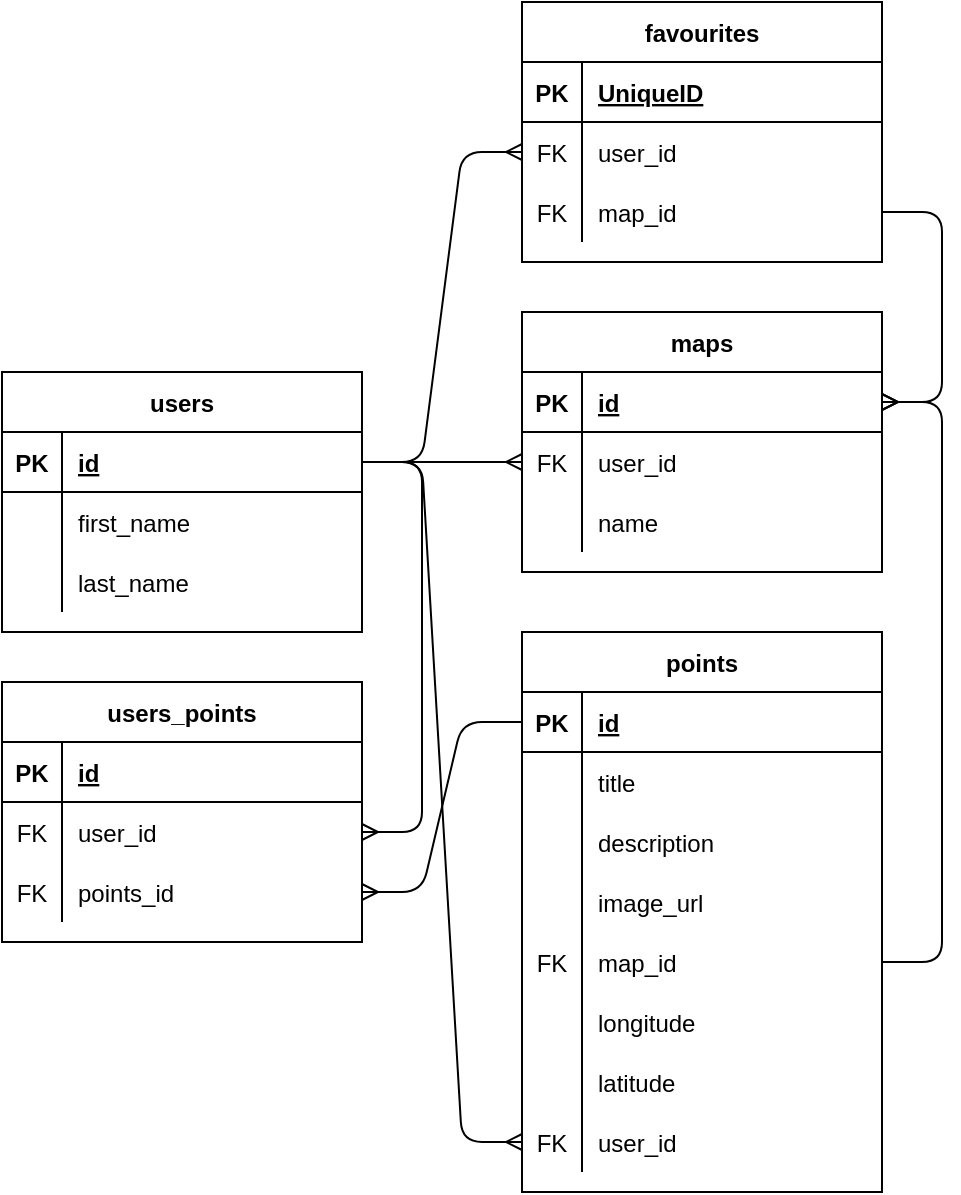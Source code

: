<mxfile version="14.1.8" type="github">
  <diagram id="R2lEEEUBdFMjLlhIrx00" name="Page-1">
    <mxGraphModel dx="579" dy="676" grid="1" gridSize="10" guides="1" tooltips="1" connect="1" arrows="1" fold="1" page="1" pageScale="1" pageWidth="850" pageHeight="1100" math="0" shadow="0" extFonts="Permanent Marker^https://fonts.googleapis.com/css?family=Permanent+Marker">
      <root>
        <mxCell id="0" />
        <mxCell id="1" parent="0" />
        <mxCell id="5aGVPmyujBnJCGXoLRqb-15" value="maps" style="shape=table;startSize=30;container=1;collapsible=1;childLayout=tableLayout;fixedRows=1;rowLines=0;fontStyle=1;align=center;resizeLast=1;" parent="1" vertex="1">
          <mxGeometry x="450" y="445" width="180" height="130" as="geometry" />
        </mxCell>
        <mxCell id="5aGVPmyujBnJCGXoLRqb-16" value="" style="shape=partialRectangle;collapsible=0;dropTarget=0;pointerEvents=0;fillColor=none;top=0;left=0;bottom=1;right=0;points=[[0,0.5],[1,0.5]];portConstraint=eastwest;" parent="5aGVPmyujBnJCGXoLRqb-15" vertex="1">
          <mxGeometry y="30" width="180" height="30" as="geometry" />
        </mxCell>
        <mxCell id="5aGVPmyujBnJCGXoLRqb-17" value="PK" style="shape=partialRectangle;connectable=0;fillColor=none;top=0;left=0;bottom=0;right=0;fontStyle=1;overflow=hidden;" parent="5aGVPmyujBnJCGXoLRqb-16" vertex="1">
          <mxGeometry width="30" height="30" as="geometry" />
        </mxCell>
        <mxCell id="5aGVPmyujBnJCGXoLRqb-18" value="id" style="shape=partialRectangle;connectable=0;fillColor=none;top=0;left=0;bottom=0;right=0;align=left;spacingLeft=6;fontStyle=5;overflow=hidden;" parent="5aGVPmyujBnJCGXoLRqb-16" vertex="1">
          <mxGeometry x="30" width="150" height="30" as="geometry" />
        </mxCell>
        <mxCell id="5aGVPmyujBnJCGXoLRqb-19" value="" style="shape=partialRectangle;collapsible=0;dropTarget=0;pointerEvents=0;fillColor=none;top=0;left=0;bottom=0;right=0;points=[[0,0.5],[1,0.5]];portConstraint=eastwest;" parent="5aGVPmyujBnJCGXoLRqb-15" vertex="1">
          <mxGeometry y="60" width="180" height="30" as="geometry" />
        </mxCell>
        <mxCell id="5aGVPmyujBnJCGXoLRqb-20" value="FK" style="shape=partialRectangle;connectable=0;fillColor=none;top=0;left=0;bottom=0;right=0;editable=1;overflow=hidden;" parent="5aGVPmyujBnJCGXoLRqb-19" vertex="1">
          <mxGeometry width="30" height="30" as="geometry" />
        </mxCell>
        <mxCell id="5aGVPmyujBnJCGXoLRqb-21" value="user_id" style="shape=partialRectangle;connectable=0;fillColor=none;top=0;left=0;bottom=0;right=0;align=left;spacingLeft=6;overflow=hidden;" parent="5aGVPmyujBnJCGXoLRqb-19" vertex="1">
          <mxGeometry x="30" width="150" height="30" as="geometry" />
        </mxCell>
        <mxCell id="5aGVPmyujBnJCGXoLRqb-22" value="" style="shape=partialRectangle;collapsible=0;dropTarget=0;pointerEvents=0;fillColor=none;top=0;left=0;bottom=0;right=0;points=[[0,0.5],[1,0.5]];portConstraint=eastwest;" parent="5aGVPmyujBnJCGXoLRqb-15" vertex="1">
          <mxGeometry y="90" width="180" height="30" as="geometry" />
        </mxCell>
        <mxCell id="5aGVPmyujBnJCGXoLRqb-23" value="" style="shape=partialRectangle;connectable=0;fillColor=none;top=0;left=0;bottom=0;right=0;editable=1;overflow=hidden;" parent="5aGVPmyujBnJCGXoLRqb-22" vertex="1">
          <mxGeometry width="30" height="30" as="geometry" />
        </mxCell>
        <mxCell id="5aGVPmyujBnJCGXoLRqb-24" value="name" style="shape=partialRectangle;connectable=0;fillColor=none;top=0;left=0;bottom=0;right=0;align=left;spacingLeft=6;overflow=hidden;" parent="5aGVPmyujBnJCGXoLRqb-22" vertex="1">
          <mxGeometry x="30" width="150" height="30" as="geometry" />
        </mxCell>
        <mxCell id="5aGVPmyujBnJCGXoLRqb-28" value="users" style="shape=table;startSize=30;container=1;collapsible=1;childLayout=tableLayout;fixedRows=1;rowLines=0;fontStyle=1;align=center;resizeLast=1;" parent="1" vertex="1">
          <mxGeometry x="190" y="475" width="180" height="130" as="geometry" />
        </mxCell>
        <mxCell id="5aGVPmyujBnJCGXoLRqb-29" value="" style="shape=partialRectangle;collapsible=0;dropTarget=0;pointerEvents=0;fillColor=none;top=0;left=0;bottom=1;right=0;points=[[0,0.5],[1,0.5]];portConstraint=eastwest;" parent="5aGVPmyujBnJCGXoLRqb-28" vertex="1">
          <mxGeometry y="30" width="180" height="30" as="geometry" />
        </mxCell>
        <mxCell id="5aGVPmyujBnJCGXoLRqb-30" value="PK" style="shape=partialRectangle;connectable=0;fillColor=none;top=0;left=0;bottom=0;right=0;fontStyle=1;overflow=hidden;" parent="5aGVPmyujBnJCGXoLRqb-29" vertex="1">
          <mxGeometry width="30" height="30" as="geometry" />
        </mxCell>
        <mxCell id="5aGVPmyujBnJCGXoLRqb-31" value="id" style="shape=partialRectangle;connectable=0;fillColor=none;top=0;left=0;bottom=0;right=0;align=left;spacingLeft=6;fontStyle=5;overflow=hidden;" parent="5aGVPmyujBnJCGXoLRqb-29" vertex="1">
          <mxGeometry x="30" width="150" height="30" as="geometry" />
        </mxCell>
        <mxCell id="5aGVPmyujBnJCGXoLRqb-32" value="" style="shape=partialRectangle;collapsible=0;dropTarget=0;pointerEvents=0;fillColor=none;top=0;left=0;bottom=0;right=0;points=[[0,0.5],[1,0.5]];portConstraint=eastwest;" parent="5aGVPmyujBnJCGXoLRqb-28" vertex="1">
          <mxGeometry y="60" width="180" height="30" as="geometry" />
        </mxCell>
        <mxCell id="5aGVPmyujBnJCGXoLRqb-33" value="" style="shape=partialRectangle;connectable=0;fillColor=none;top=0;left=0;bottom=0;right=0;editable=1;overflow=hidden;" parent="5aGVPmyujBnJCGXoLRqb-32" vertex="1">
          <mxGeometry width="30" height="30" as="geometry" />
        </mxCell>
        <mxCell id="5aGVPmyujBnJCGXoLRqb-34" value="first_name" style="shape=partialRectangle;connectable=0;fillColor=none;top=0;left=0;bottom=0;right=0;align=left;spacingLeft=6;overflow=hidden;" parent="5aGVPmyujBnJCGXoLRqb-32" vertex="1">
          <mxGeometry x="30" width="150" height="30" as="geometry" />
        </mxCell>
        <mxCell id="5aGVPmyujBnJCGXoLRqb-78" value="" style="shape=partialRectangle;collapsible=0;dropTarget=0;pointerEvents=0;fillColor=none;top=0;left=0;bottom=0;right=0;points=[[0,0.5],[1,0.5]];portConstraint=eastwest;" parent="5aGVPmyujBnJCGXoLRqb-28" vertex="1">
          <mxGeometry y="90" width="180" height="30" as="geometry" />
        </mxCell>
        <mxCell id="5aGVPmyujBnJCGXoLRqb-79" value="" style="shape=partialRectangle;connectable=0;fillColor=none;top=0;left=0;bottom=0;right=0;editable=1;overflow=hidden;" parent="5aGVPmyujBnJCGXoLRqb-78" vertex="1">
          <mxGeometry width="30" height="30" as="geometry" />
        </mxCell>
        <mxCell id="5aGVPmyujBnJCGXoLRqb-80" value="last_name" style="shape=partialRectangle;connectable=0;fillColor=none;top=0;left=0;bottom=0;right=0;align=left;spacingLeft=6;overflow=hidden;" parent="5aGVPmyujBnJCGXoLRqb-78" vertex="1">
          <mxGeometry x="30" width="150" height="30" as="geometry" />
        </mxCell>
        <mxCell id="5aGVPmyujBnJCGXoLRqb-41" value="favourites" style="shape=table;startSize=30;container=1;collapsible=1;childLayout=tableLayout;fixedRows=1;rowLines=0;fontStyle=1;align=center;resizeLast=1;" parent="1" vertex="1">
          <mxGeometry x="450" y="290" width="180" height="130" as="geometry" />
        </mxCell>
        <mxCell id="5aGVPmyujBnJCGXoLRqb-42" value="" style="shape=partialRectangle;collapsible=0;dropTarget=0;pointerEvents=0;fillColor=none;top=0;left=0;bottom=1;right=0;points=[[0,0.5],[1,0.5]];portConstraint=eastwest;" parent="5aGVPmyujBnJCGXoLRqb-41" vertex="1">
          <mxGeometry y="30" width="180" height="30" as="geometry" />
        </mxCell>
        <mxCell id="5aGVPmyujBnJCGXoLRqb-43" value="PK" style="shape=partialRectangle;connectable=0;fillColor=none;top=0;left=0;bottom=0;right=0;fontStyle=1;overflow=hidden;" parent="5aGVPmyujBnJCGXoLRqb-42" vertex="1">
          <mxGeometry width="30" height="30" as="geometry" />
        </mxCell>
        <mxCell id="5aGVPmyujBnJCGXoLRqb-44" value="UniqueID" style="shape=partialRectangle;connectable=0;fillColor=none;top=0;left=0;bottom=0;right=0;align=left;spacingLeft=6;fontStyle=5;overflow=hidden;" parent="5aGVPmyujBnJCGXoLRqb-42" vertex="1">
          <mxGeometry x="30" width="150" height="30" as="geometry" />
        </mxCell>
        <mxCell id="5aGVPmyujBnJCGXoLRqb-45" value="" style="shape=partialRectangle;collapsible=0;dropTarget=0;pointerEvents=0;fillColor=none;top=0;left=0;bottom=0;right=0;points=[[0,0.5],[1,0.5]];portConstraint=eastwest;" parent="5aGVPmyujBnJCGXoLRqb-41" vertex="1">
          <mxGeometry y="60" width="180" height="30" as="geometry" />
        </mxCell>
        <mxCell id="5aGVPmyujBnJCGXoLRqb-46" value="FK" style="shape=partialRectangle;connectable=0;fillColor=none;top=0;left=0;bottom=0;right=0;editable=1;overflow=hidden;" parent="5aGVPmyujBnJCGXoLRqb-45" vertex="1">
          <mxGeometry width="30" height="30" as="geometry" />
        </mxCell>
        <mxCell id="5aGVPmyujBnJCGXoLRqb-47" value="user_id" style="shape=partialRectangle;connectable=0;fillColor=none;top=0;left=0;bottom=0;right=0;align=left;spacingLeft=6;overflow=hidden;" parent="5aGVPmyujBnJCGXoLRqb-45" vertex="1">
          <mxGeometry x="30" width="150" height="30" as="geometry" />
        </mxCell>
        <mxCell id="5aGVPmyujBnJCGXoLRqb-48" value="" style="shape=partialRectangle;collapsible=0;dropTarget=0;pointerEvents=0;fillColor=none;top=0;left=0;bottom=0;right=0;points=[[0,0.5],[1,0.5]];portConstraint=eastwest;" parent="5aGVPmyujBnJCGXoLRqb-41" vertex="1">
          <mxGeometry y="90" width="180" height="30" as="geometry" />
        </mxCell>
        <mxCell id="5aGVPmyujBnJCGXoLRqb-49" value="FK" style="shape=partialRectangle;connectable=0;fillColor=none;top=0;left=0;bottom=0;right=0;editable=1;overflow=hidden;" parent="5aGVPmyujBnJCGXoLRqb-48" vertex="1">
          <mxGeometry width="30" height="30" as="geometry" />
        </mxCell>
        <mxCell id="5aGVPmyujBnJCGXoLRqb-50" value="map_id" style="shape=partialRectangle;connectable=0;fillColor=none;top=0;left=0;bottom=0;right=0;align=left;spacingLeft=6;overflow=hidden;" parent="5aGVPmyujBnJCGXoLRqb-48" vertex="1">
          <mxGeometry x="30" width="150" height="30" as="geometry" />
        </mxCell>
        <mxCell id="5aGVPmyujBnJCGXoLRqb-54" value="points" style="shape=table;startSize=30;container=1;collapsible=1;childLayout=tableLayout;fixedRows=1;rowLines=0;fontStyle=1;align=center;resizeLast=1;" parent="1" vertex="1">
          <mxGeometry x="450" y="605" width="180" height="280" as="geometry" />
        </mxCell>
        <mxCell id="5aGVPmyujBnJCGXoLRqb-55" value="" style="shape=partialRectangle;collapsible=0;dropTarget=0;pointerEvents=0;fillColor=none;top=0;left=0;bottom=1;right=0;points=[[0,0.5],[1,0.5]];portConstraint=eastwest;" parent="5aGVPmyujBnJCGXoLRqb-54" vertex="1">
          <mxGeometry y="30" width="180" height="30" as="geometry" />
        </mxCell>
        <mxCell id="5aGVPmyujBnJCGXoLRqb-56" value="PK" style="shape=partialRectangle;connectable=0;fillColor=none;top=0;left=0;bottom=0;right=0;fontStyle=1;overflow=hidden;" parent="5aGVPmyujBnJCGXoLRqb-55" vertex="1">
          <mxGeometry width="30" height="30" as="geometry" />
        </mxCell>
        <mxCell id="5aGVPmyujBnJCGXoLRqb-57" value="id" style="shape=partialRectangle;connectable=0;fillColor=none;top=0;left=0;bottom=0;right=0;align=left;spacingLeft=6;fontStyle=5;overflow=hidden;" parent="5aGVPmyujBnJCGXoLRqb-55" vertex="1">
          <mxGeometry x="30" width="150" height="30" as="geometry" />
        </mxCell>
        <mxCell id="5aGVPmyujBnJCGXoLRqb-58" value="" style="shape=partialRectangle;collapsible=0;dropTarget=0;pointerEvents=0;fillColor=none;top=0;left=0;bottom=0;right=0;points=[[0,0.5],[1,0.5]];portConstraint=eastwest;" parent="5aGVPmyujBnJCGXoLRqb-54" vertex="1">
          <mxGeometry y="60" width="180" height="30" as="geometry" />
        </mxCell>
        <mxCell id="5aGVPmyujBnJCGXoLRqb-59" value="" style="shape=partialRectangle;connectable=0;fillColor=none;top=0;left=0;bottom=0;right=0;editable=1;overflow=hidden;" parent="5aGVPmyujBnJCGXoLRqb-58" vertex="1">
          <mxGeometry width="30" height="30" as="geometry" />
        </mxCell>
        <mxCell id="5aGVPmyujBnJCGXoLRqb-60" value="title" style="shape=partialRectangle;connectable=0;fillColor=none;top=0;left=0;bottom=0;right=0;align=left;spacingLeft=6;overflow=hidden;" parent="5aGVPmyujBnJCGXoLRqb-58" vertex="1">
          <mxGeometry x="30" width="150" height="30" as="geometry" />
        </mxCell>
        <mxCell id="5aGVPmyujBnJCGXoLRqb-61" value="" style="shape=partialRectangle;collapsible=0;dropTarget=0;pointerEvents=0;fillColor=none;top=0;left=0;bottom=0;right=0;points=[[0,0.5],[1,0.5]];portConstraint=eastwest;" parent="5aGVPmyujBnJCGXoLRqb-54" vertex="1">
          <mxGeometry y="90" width="180" height="30" as="geometry" />
        </mxCell>
        <mxCell id="5aGVPmyujBnJCGXoLRqb-62" value="" style="shape=partialRectangle;connectable=0;fillColor=none;top=0;left=0;bottom=0;right=0;editable=1;overflow=hidden;" parent="5aGVPmyujBnJCGXoLRqb-61" vertex="1">
          <mxGeometry width="30" height="30" as="geometry" />
        </mxCell>
        <mxCell id="5aGVPmyujBnJCGXoLRqb-63" value="description" style="shape=partialRectangle;connectable=0;fillColor=none;top=0;left=0;bottom=0;right=0;align=left;spacingLeft=6;overflow=hidden;" parent="5aGVPmyujBnJCGXoLRqb-61" vertex="1">
          <mxGeometry x="30" width="150" height="30" as="geometry" />
        </mxCell>
        <mxCell id="5aGVPmyujBnJCGXoLRqb-64" value="" style="shape=partialRectangle;collapsible=0;dropTarget=0;pointerEvents=0;fillColor=none;top=0;left=0;bottom=0;right=0;points=[[0,0.5],[1,0.5]];portConstraint=eastwest;" parent="5aGVPmyujBnJCGXoLRqb-54" vertex="1">
          <mxGeometry y="120" width="180" height="30" as="geometry" />
        </mxCell>
        <mxCell id="5aGVPmyujBnJCGXoLRqb-65" value="" style="shape=partialRectangle;connectable=0;fillColor=none;top=0;left=0;bottom=0;right=0;editable=1;overflow=hidden;" parent="5aGVPmyujBnJCGXoLRqb-64" vertex="1">
          <mxGeometry width="30" height="30" as="geometry" />
        </mxCell>
        <mxCell id="5aGVPmyujBnJCGXoLRqb-66" value="image_url" style="shape=partialRectangle;connectable=0;fillColor=none;top=0;left=0;bottom=0;right=0;align=left;spacingLeft=6;overflow=hidden;" parent="5aGVPmyujBnJCGXoLRqb-64" vertex="1">
          <mxGeometry x="30" width="150" height="30" as="geometry" />
        </mxCell>
        <mxCell id="5aGVPmyujBnJCGXoLRqb-67" value="" style="shape=partialRectangle;collapsible=0;dropTarget=0;pointerEvents=0;fillColor=none;top=0;left=0;bottom=0;right=0;points=[[0,0.5],[1,0.5]];portConstraint=eastwest;" parent="5aGVPmyujBnJCGXoLRqb-54" vertex="1">
          <mxGeometry y="150" width="180" height="30" as="geometry" />
        </mxCell>
        <mxCell id="5aGVPmyujBnJCGXoLRqb-68" value="FK" style="shape=partialRectangle;connectable=0;fillColor=none;top=0;left=0;bottom=0;right=0;editable=1;overflow=hidden;" parent="5aGVPmyujBnJCGXoLRqb-67" vertex="1">
          <mxGeometry width="30" height="30" as="geometry" />
        </mxCell>
        <mxCell id="5aGVPmyujBnJCGXoLRqb-69" value="map_id" style="shape=partialRectangle;connectable=0;fillColor=none;top=0;left=0;bottom=0;right=0;align=left;spacingLeft=6;overflow=hidden;" parent="5aGVPmyujBnJCGXoLRqb-67" vertex="1">
          <mxGeometry x="30" width="150" height="30" as="geometry" />
        </mxCell>
        <mxCell id="5aGVPmyujBnJCGXoLRqb-82" value="" style="shape=partialRectangle;collapsible=0;dropTarget=0;pointerEvents=0;fillColor=none;top=0;left=0;bottom=0;right=0;points=[[0,0.5],[1,0.5]];portConstraint=eastwest;" parent="5aGVPmyujBnJCGXoLRqb-54" vertex="1">
          <mxGeometry y="180" width="180" height="30" as="geometry" />
        </mxCell>
        <mxCell id="5aGVPmyujBnJCGXoLRqb-83" value="" style="shape=partialRectangle;connectable=0;fillColor=none;top=0;left=0;bottom=0;right=0;editable=1;overflow=hidden;" parent="5aGVPmyujBnJCGXoLRqb-82" vertex="1">
          <mxGeometry width="30" height="30" as="geometry" />
        </mxCell>
        <mxCell id="5aGVPmyujBnJCGXoLRqb-84" value="longitude" style="shape=partialRectangle;connectable=0;fillColor=none;top=0;left=0;bottom=0;right=0;align=left;spacingLeft=6;overflow=hidden;" parent="5aGVPmyujBnJCGXoLRqb-82" vertex="1">
          <mxGeometry x="30" width="150" height="30" as="geometry" />
        </mxCell>
        <mxCell id="5aGVPmyujBnJCGXoLRqb-85" value="" style="shape=partialRectangle;collapsible=0;dropTarget=0;pointerEvents=0;fillColor=none;top=0;left=0;bottom=0;right=0;points=[[0,0.5],[1,0.5]];portConstraint=eastwest;" parent="5aGVPmyujBnJCGXoLRqb-54" vertex="1">
          <mxGeometry y="210" width="180" height="30" as="geometry" />
        </mxCell>
        <mxCell id="5aGVPmyujBnJCGXoLRqb-86" value="" style="shape=partialRectangle;connectable=0;fillColor=none;top=0;left=0;bottom=0;right=0;editable=1;overflow=hidden;" parent="5aGVPmyujBnJCGXoLRqb-85" vertex="1">
          <mxGeometry width="30" height="30" as="geometry" />
        </mxCell>
        <mxCell id="5aGVPmyujBnJCGXoLRqb-87" value="latitude" style="shape=partialRectangle;connectable=0;fillColor=none;top=0;left=0;bottom=0;right=0;align=left;spacingLeft=6;overflow=hidden;" parent="5aGVPmyujBnJCGXoLRqb-85" vertex="1">
          <mxGeometry x="30" width="150" height="30" as="geometry" />
        </mxCell>
        <mxCell id="uaJOKz_a7Ykpt6E4QMr8-14" value="" style="shape=partialRectangle;collapsible=0;dropTarget=0;pointerEvents=0;fillColor=none;top=0;left=0;bottom=0;right=0;points=[[0,0.5],[1,0.5]];portConstraint=eastwest;" vertex="1" parent="5aGVPmyujBnJCGXoLRqb-54">
          <mxGeometry y="240" width="180" height="30" as="geometry" />
        </mxCell>
        <mxCell id="uaJOKz_a7Ykpt6E4QMr8-15" value="FK" style="shape=partialRectangle;connectable=0;fillColor=none;top=0;left=0;bottom=0;right=0;editable=1;overflow=hidden;" vertex="1" parent="uaJOKz_a7Ykpt6E4QMr8-14">
          <mxGeometry width="30" height="30" as="geometry" />
        </mxCell>
        <mxCell id="uaJOKz_a7Ykpt6E4QMr8-16" value="user_id" style="shape=partialRectangle;connectable=0;fillColor=none;top=0;left=0;bottom=0;right=0;align=left;spacingLeft=6;overflow=hidden;" vertex="1" parent="uaJOKz_a7Ykpt6E4QMr8-14">
          <mxGeometry x="30" width="150" height="30" as="geometry" />
        </mxCell>
        <mxCell id="5aGVPmyujBnJCGXoLRqb-73" value="" style="edgeStyle=entityRelationEdgeStyle;fontSize=12;html=1;endArrow=ERmany;exitX=1;exitY=0.5;exitDx=0;exitDy=0;entryX=0;entryY=0.5;entryDx=0;entryDy=0;" parent="1" source="5aGVPmyujBnJCGXoLRqb-29" target="5aGVPmyujBnJCGXoLRqb-19" edge="1">
          <mxGeometry width="100" height="100" relative="1" as="geometry">
            <mxPoint x="370" y="675" as="sourcePoint" />
            <mxPoint x="470" y="575" as="targetPoint" />
          </mxGeometry>
        </mxCell>
        <mxCell id="5aGVPmyujBnJCGXoLRqb-75" value="" style="edgeStyle=entityRelationEdgeStyle;fontSize=12;html=1;endArrow=ERmany;exitX=1;exitY=0.5;exitDx=0;exitDy=0;entryX=1;entryY=0.5;entryDx=0;entryDy=0;" parent="1" source="5aGVPmyujBnJCGXoLRqb-67" target="5aGVPmyujBnJCGXoLRqb-16" edge="1">
          <mxGeometry width="100" height="100" relative="1" as="geometry">
            <mxPoint x="660" y="785" as="sourcePoint" />
            <mxPoint x="760" y="685" as="targetPoint" />
          </mxGeometry>
        </mxCell>
        <mxCell id="5aGVPmyujBnJCGXoLRqb-76" value="" style="edgeStyle=entityRelationEdgeStyle;fontSize=12;html=1;endArrow=ERmany;exitX=1;exitY=0.5;exitDx=0;exitDy=0;entryX=0;entryY=0.5;entryDx=0;entryDy=0;" parent="1" source="5aGVPmyujBnJCGXoLRqb-29" target="5aGVPmyujBnJCGXoLRqb-45" edge="1">
          <mxGeometry width="100" height="100" relative="1" as="geometry">
            <mxPoint x="245" y="415" as="sourcePoint" />
            <mxPoint x="345" y="315" as="targetPoint" />
          </mxGeometry>
        </mxCell>
        <mxCell id="5aGVPmyujBnJCGXoLRqb-77" value="" style="edgeStyle=entityRelationEdgeStyle;fontSize=12;html=1;endArrow=ERmany;exitX=1;exitY=0.5;exitDx=0;exitDy=0;entryX=1;entryY=0.5;entryDx=0;entryDy=0;" parent="1" source="5aGVPmyujBnJCGXoLRqb-48" target="5aGVPmyujBnJCGXoLRqb-16" edge="1">
          <mxGeometry width="100" height="100" relative="1" as="geometry">
            <mxPoint x="560" y="415" as="sourcePoint" />
            <mxPoint x="660" y="315" as="targetPoint" />
          </mxGeometry>
        </mxCell>
        <mxCell id="uaJOKz_a7Ykpt6E4QMr8-1" value="users_points" style="shape=table;startSize=30;container=1;collapsible=1;childLayout=tableLayout;fixedRows=1;rowLines=0;fontStyle=1;align=center;resizeLast=1;" vertex="1" parent="1">
          <mxGeometry x="190" y="630" width="180" height="130" as="geometry" />
        </mxCell>
        <mxCell id="uaJOKz_a7Ykpt6E4QMr8-2" value="" style="shape=partialRectangle;collapsible=0;dropTarget=0;pointerEvents=0;fillColor=none;top=0;left=0;bottom=1;right=0;points=[[0,0.5],[1,0.5]];portConstraint=eastwest;" vertex="1" parent="uaJOKz_a7Ykpt6E4QMr8-1">
          <mxGeometry y="30" width="180" height="30" as="geometry" />
        </mxCell>
        <mxCell id="uaJOKz_a7Ykpt6E4QMr8-3" value="PK" style="shape=partialRectangle;connectable=0;fillColor=none;top=0;left=0;bottom=0;right=0;fontStyle=1;overflow=hidden;" vertex="1" parent="uaJOKz_a7Ykpt6E4QMr8-2">
          <mxGeometry width="30" height="30" as="geometry" />
        </mxCell>
        <mxCell id="uaJOKz_a7Ykpt6E4QMr8-4" value="id" style="shape=partialRectangle;connectable=0;fillColor=none;top=0;left=0;bottom=0;right=0;align=left;spacingLeft=6;fontStyle=5;overflow=hidden;" vertex="1" parent="uaJOKz_a7Ykpt6E4QMr8-2">
          <mxGeometry x="30" width="150" height="30" as="geometry" />
        </mxCell>
        <mxCell id="uaJOKz_a7Ykpt6E4QMr8-5" value="" style="shape=partialRectangle;collapsible=0;dropTarget=0;pointerEvents=0;fillColor=none;top=0;left=0;bottom=0;right=0;points=[[0,0.5],[1,0.5]];portConstraint=eastwest;" vertex="1" parent="uaJOKz_a7Ykpt6E4QMr8-1">
          <mxGeometry y="60" width="180" height="30" as="geometry" />
        </mxCell>
        <mxCell id="uaJOKz_a7Ykpt6E4QMr8-6" value="FK" style="shape=partialRectangle;connectable=0;fillColor=none;top=0;left=0;bottom=0;right=0;editable=1;overflow=hidden;" vertex="1" parent="uaJOKz_a7Ykpt6E4QMr8-5">
          <mxGeometry width="30" height="30" as="geometry" />
        </mxCell>
        <mxCell id="uaJOKz_a7Ykpt6E4QMr8-7" value="user_id" style="shape=partialRectangle;connectable=0;fillColor=none;top=0;left=0;bottom=0;right=0;align=left;spacingLeft=6;overflow=hidden;" vertex="1" parent="uaJOKz_a7Ykpt6E4QMr8-5">
          <mxGeometry x="30" width="150" height="30" as="geometry" />
        </mxCell>
        <mxCell id="uaJOKz_a7Ykpt6E4QMr8-11" value="" style="shape=partialRectangle;collapsible=0;dropTarget=0;pointerEvents=0;fillColor=none;top=0;left=0;bottom=0;right=0;points=[[0,0.5],[1,0.5]];portConstraint=eastwest;" vertex="1" parent="uaJOKz_a7Ykpt6E4QMr8-1">
          <mxGeometry y="90" width="180" height="30" as="geometry" />
        </mxCell>
        <mxCell id="uaJOKz_a7Ykpt6E4QMr8-12" value="FK" style="shape=partialRectangle;connectable=0;fillColor=none;top=0;left=0;bottom=0;right=0;editable=1;overflow=hidden;" vertex="1" parent="uaJOKz_a7Ykpt6E4QMr8-11">
          <mxGeometry width="30" height="30" as="geometry" />
        </mxCell>
        <mxCell id="uaJOKz_a7Ykpt6E4QMr8-13" value="points_id" style="shape=partialRectangle;connectable=0;fillColor=none;top=0;left=0;bottom=0;right=0;align=left;spacingLeft=6;overflow=hidden;" vertex="1" parent="uaJOKz_a7Ykpt6E4QMr8-11">
          <mxGeometry x="30" width="150" height="30" as="geometry" />
        </mxCell>
        <mxCell id="uaJOKz_a7Ykpt6E4QMr8-17" value="" style="edgeStyle=entityRelationEdgeStyle;fontSize=12;html=1;endArrow=ERmany;exitX=1;exitY=0.5;exitDx=0;exitDy=0;entryX=0;entryY=0.5;entryDx=0;entryDy=0;" edge="1" parent="1" source="5aGVPmyujBnJCGXoLRqb-29" target="uaJOKz_a7Ykpt6E4QMr8-14">
          <mxGeometry width="100" height="100" relative="1" as="geometry">
            <mxPoint x="380" y="640" as="sourcePoint" />
            <mxPoint x="480" y="540" as="targetPoint" />
          </mxGeometry>
        </mxCell>
        <mxCell id="uaJOKz_a7Ykpt6E4QMr8-18" value="" style="edgeStyle=entityRelationEdgeStyle;fontSize=12;html=1;endArrow=ERmany;exitX=1;exitY=0.5;exitDx=0;exitDy=0;entryX=1;entryY=0.5;entryDx=0;entryDy=0;" edge="1" parent="1" source="5aGVPmyujBnJCGXoLRqb-29" target="uaJOKz_a7Ykpt6E4QMr8-5">
          <mxGeometry width="100" height="100" relative="1" as="geometry">
            <mxPoint x="380" y="530" as="sourcePoint" />
            <mxPoint x="440" y="870" as="targetPoint" />
          </mxGeometry>
        </mxCell>
        <mxCell id="uaJOKz_a7Ykpt6E4QMr8-19" style="edgeStyle=orthogonalEdgeStyle;rounded=0;orthogonalLoop=1;jettySize=auto;html=1;exitX=1;exitY=0.5;exitDx=0;exitDy=0;" edge="1" parent="1" source="5aGVPmyujBnJCGXoLRqb-29">
          <mxGeometry relative="1" as="geometry">
            <mxPoint x="370" y="520" as="targetPoint" />
          </mxGeometry>
        </mxCell>
        <mxCell id="uaJOKz_a7Ykpt6E4QMr8-20" value="" style="edgeStyle=entityRelationEdgeStyle;fontSize=12;html=1;endArrow=ERmany;exitX=0;exitY=0.5;exitDx=0;exitDy=0;entryX=1;entryY=0.5;entryDx=0;entryDy=0;" edge="1" parent="1" source="5aGVPmyujBnJCGXoLRqb-55" target="uaJOKz_a7Ykpt6E4QMr8-11">
          <mxGeometry width="100" height="100" relative="1" as="geometry">
            <mxPoint x="390" y="540" as="sourcePoint" />
            <mxPoint x="450" y="880" as="targetPoint" />
          </mxGeometry>
        </mxCell>
      </root>
    </mxGraphModel>
  </diagram>
</mxfile>
